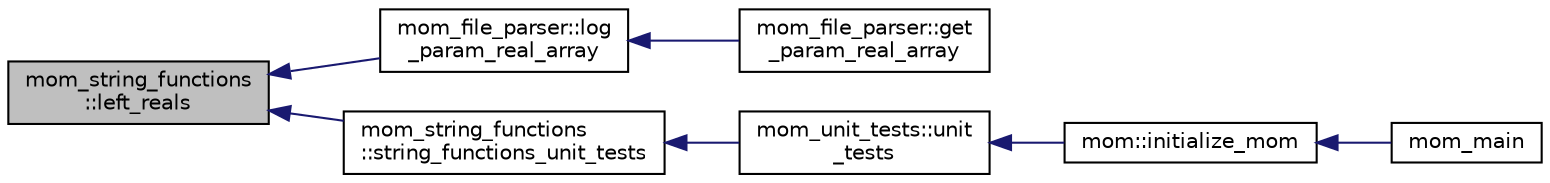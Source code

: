 digraph "mom_string_functions::left_reals"
{
 // INTERACTIVE_SVG=YES
  edge [fontname="Helvetica",fontsize="10",labelfontname="Helvetica",labelfontsize="10"];
  node [fontname="Helvetica",fontsize="10",shape=record];
  rankdir="LR";
  Node87 [label="mom_string_functions\l::left_reals",height=0.2,width=0.4,color="black", fillcolor="grey75", style="filled", fontcolor="black"];
  Node87 -> Node88 [dir="back",color="midnightblue",fontsize="10",style="solid",fontname="Helvetica"];
  Node88 [label="mom_file_parser::log\l_param_real_array",height=0.2,width=0.4,color="black", fillcolor="white", style="filled",URL="$namespacemom__file__parser.html#aa368e3cc6595a4f7b84560e1ffbb3ac6"];
  Node88 -> Node89 [dir="back",color="midnightblue",fontsize="10",style="solid",fontname="Helvetica"];
  Node89 [label="mom_file_parser::get\l_param_real_array",height=0.2,width=0.4,color="black", fillcolor="white", style="filled",URL="$namespacemom__file__parser.html#af43ea79dcb7ced6a6bf49d438d105f76"];
  Node87 -> Node90 [dir="back",color="midnightblue",fontsize="10",style="solid",fontname="Helvetica"];
  Node90 [label="mom_string_functions\l::string_functions_unit_tests",height=0.2,width=0.4,color="black", fillcolor="white", style="filled",URL="$namespacemom__string__functions.html#a7b7aa802a4da2021801267f6c6f890bf",tooltip="Returns true if a unit test of string_functions fails. "];
  Node90 -> Node91 [dir="back",color="midnightblue",fontsize="10",style="solid",fontname="Helvetica"];
  Node91 [label="mom_unit_tests::unit\l_tests",height=0.2,width=0.4,color="black", fillcolor="white", style="filled",URL="$namespacemom__unit__tests.html#a71f3a2080872634c14a25a9411b59fe0",tooltip="Calls unit tests for other modules. Note that if a unit test returns true, a FATAL error is triggered..."];
  Node91 -> Node92 [dir="back",color="midnightblue",fontsize="10",style="solid",fontname="Helvetica"];
  Node92 [label="mom::initialize_mom",height=0.2,width=0.4,color="black", fillcolor="white", style="filled",URL="$namespacemom.html#a0be2869fef30e1e0604facfe1b41555d",tooltip="This subroutine initializes MOM. "];
  Node92 -> Node93 [dir="back",color="midnightblue",fontsize="10",style="solid",fontname="Helvetica"];
  Node93 [label="mom_main",height=0.2,width=0.4,color="black", fillcolor="white", style="filled",URL="$MOM__driver_8F90.html#a08fffeb2d8e8acbf9ed4609be6d258c6"];
}
